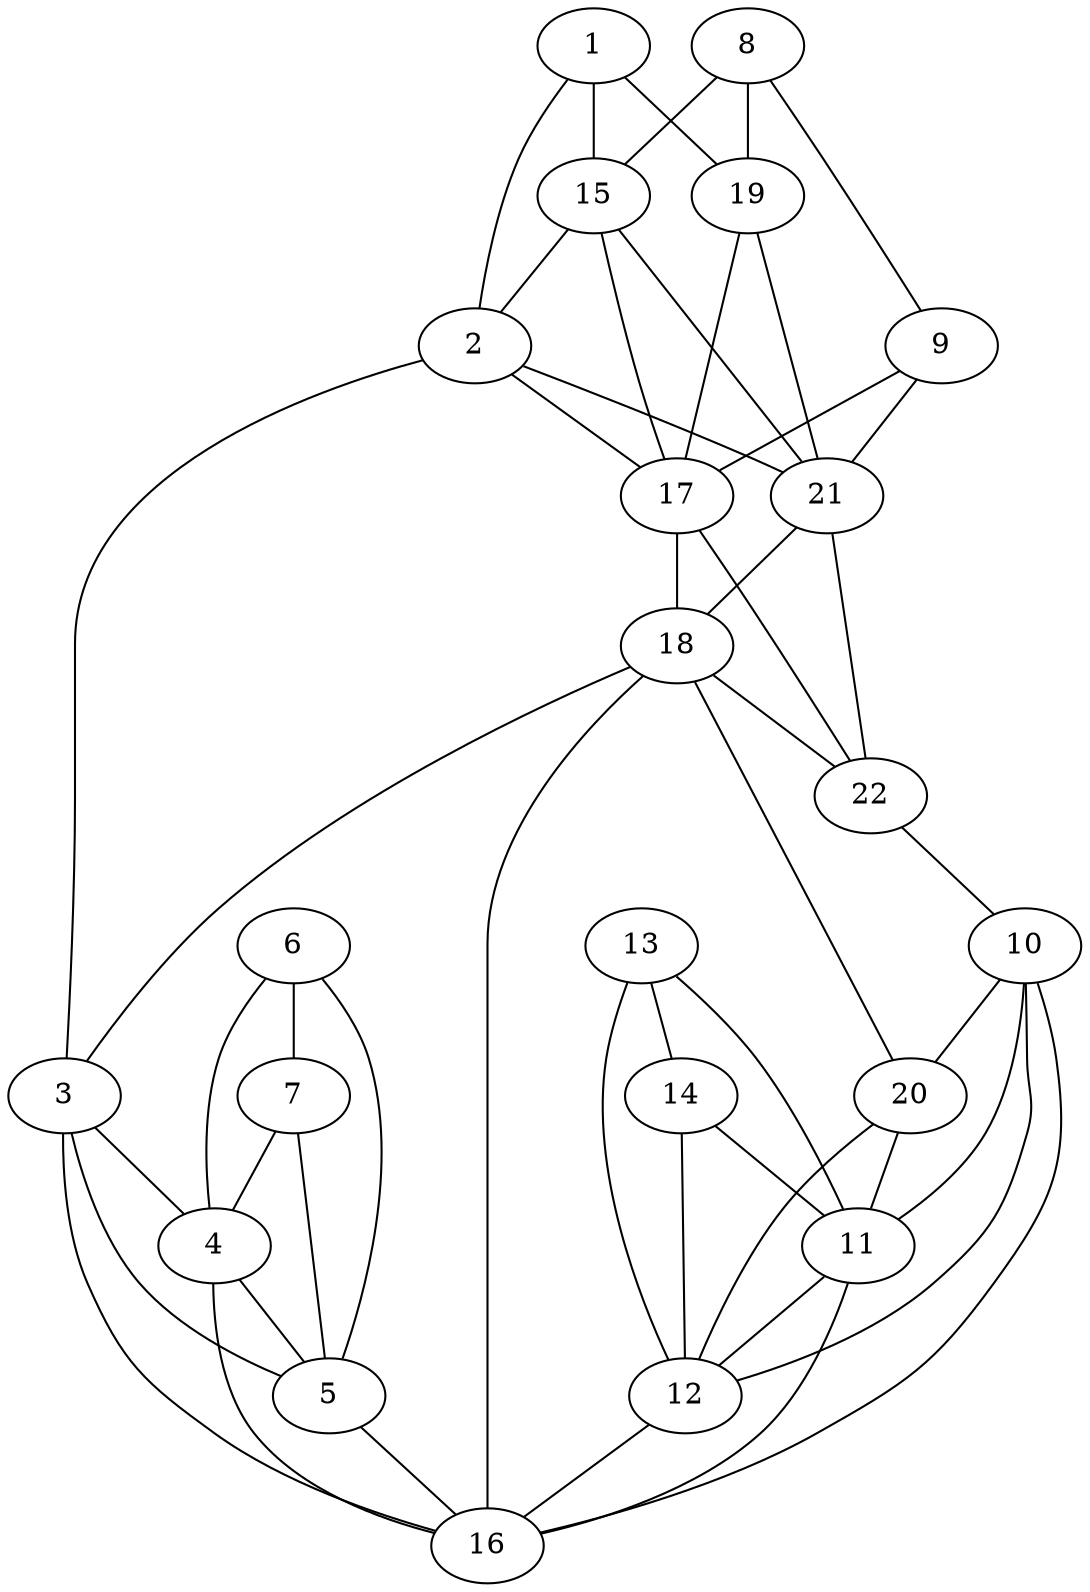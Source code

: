 graph pdb1ftc {
	1	 [aaLength=3,
		sequence=DNC,
		type=0];
	2	 [aaLength=5,
		sequence=DCVEV,
		type=0];
	1 -- 2	 [distance0="13.14636",
		frequency=1,
		type0=1];
	15	 [aaLength=3,
		sequence=FVV,
		type=1];
	1 -- 15	 [distance0="33.34491",
		frequency=1,
		type0=2];
	19	 [aaLength=3,
		sequence=FVV,
		type=1];
	1 -- 19	 [distance0="33.34491",
		frequency=1,
		type0=3];
	17	 [aaLength=3,
		sequence=FYE,
		type=1];
	2 -- 17	 [distance0="27.35977",
		distance1="5.0",
		frequency=2,
		type0=2,
		type1=4];
	21	 [aaLength=3,
		sequence=FYE,
		type=1];
	2 -- 21	 [distance0="27.35977",
		frequency=1,
		type0=3];
	3	 [aaLength=5,
		sequence=LCEPE,
		type=0];
	3 -- 2	 [distance0="30.31337",
		frequency=1,
		type0=3];
	5	 [aaLength=16,
		sequence=EDMQEFIQLNAELAEV,
		type=0];
	3 -- 5	 [distance0="21.56845",
		frequency=1,
		type0=2];
	4	 [aaLength=3,
		sequence=EDE,
		type=0];
	3 -- 4	 [distance0="14.89368",
		frequency=1,
		type0=1];
	16	 [aaLength=3,
		sequence=IFS,
		type=1];
	3 -- 16	 [distance0="5.0",
		frequency=1,
		type0=4];
	4 -- 5	 [distance0="13.44267",
		distance1="2.0",
		frequency=2,
		type0=1,
		type1=4];
	4 -- 16	 [distance0="33.94819",
		frequency=1,
		type0=3];
	5 -- 16	 [distance0="23.39711",
		frequency=1,
		type0=3];
	6	 [aaLength=4,
		sequence=AEDW,
		type=0];
	6 -- 5	 [distance0="37.10229",
		frequency=1,
		type0=2];
	6 -- 4	 [distance0="42.53739",
		frequency=1,
		type0=3];
	7	 [aaLength=4,
		sequence=KLQH,
		type=0];
	6 -- 7	 [distance0="13.99438",
		distance1="5.0",
		frequency=2,
		type0=1,
		type1=4];
	7 -- 5	 [distance0="40.28198",
		frequency=1,
		type0=2];
	7 -- 4	 [distance0="47.37668",
		frequency=1,
		type0=3];
	8	 [aaLength=3,
		sequence=DNC,
		type=0];
	9	 [aaLength=5,
		sequence=DCVEV,
		type=0];
	8 -- 9	 [distance0="17.38388",
		distance1="6.0",
		frequency=2,
		type0=1,
		type1=4];
	8 -- 15	 [distance0="31.55703",
		frequency=1,
		type0=2];
	8 -- 19	 [distance0="31.55703",
		frequency=1,
		type0=3];
	9 -- 17	 [distance0="25.34551",
		frequency=1,
		type0=2];
	9 -- 21	 [distance0="25.34551",
		distance1="5.0",
		frequency=2,
		type0=3,
		type1=4];
	10	 [aaLength=5,
		sequence=LCEPE,
		type=0];
	10 -- 16	 [distance0="28.79135",
		frequency=1,
		type0=3];
	11	 [aaLength=3,
		sequence=EDE,
		type=0];
	10 -- 11	 [distance0="18.77039",
		frequency=1,
		type0=1];
	12	 [aaLength=16,
		sequence=EDMQEFIQLNAELAEV,
		type=0];
	10 -- 12	 [distance0="23.92332",
		frequency=1,
		type0=2];
	20	 [aaLength=3,
		sequence=IFS,
		type=1];
	10 -- 20	 [distance0="5.0",
		frequency=1,
		type0=4];
	11 -- 16	 [distance0="25.13386",
		frequency=1,
		type0=3];
	11 -- 12	 [distance0="7.562821",
		distance1="2.0",
		frequency=2,
		type0=1,
		type1=4];
	12 -- 16	 [distance0="21.23557",
		frequency=1,
		type0=2];
	13	 [aaLength=4,
		sequence=AEDW,
		type=0];
	13 -- 11	 [distance0="40.75035",
		frequency=1,
		type0=3];
	13 -- 12	 [distance0="39.0979",
		frequency=1,
		type0=2];
	14	 [aaLength=4,
		sequence=KLQH,
		type=0];
	13 -- 14	 [distance0="18.73921",
		distance1="5.0",
		frequency=2,
		type0=1,
		type1=4];
	14 -- 11	 [distance0="43.44429",
		frequency=1,
		type0=3];
	14 -- 12	 [distance0="39.58133",
		frequency=1,
		type0=2];
	15 -- 2	 [distance0="10.0",
		frequency=1,
		type0=4];
	15 -- 17	 [distance0="23.0",
		frequency=1,
		type0=2];
	15 -- 21	 [distance0="23.0",
		frequency=1,
		type0=3];
	18	 [aaLength=3,
		sequence=LVI,
		type=1];
	16 -- 18	 [distance0="22.0",
		frequency=1,
		type0=3];
	17 -- 18	 [distance0="7.0",
		distance1="4.0",
		frequency=2,
		type0=2,
		type1=4];
	18 -- 3	 [distance0="9.0",
		frequency=1,
		type0=4];
	22	 [aaLength=3,
		sequence=LVI,
		type=1];
	18 -- 22	 [distance0="0.0",
		frequency=1,
		type0=1];
	19 -- 17	 [distance0="23.0",
		frequency=1,
		type0=2];
	19 -- 21	 [distance0="23.0",
		frequency=1,
		type0=3];
	20 -- 11	 [distance0="0.0",
		frequency=1,
		type0=5];
	20 -- 12	 [distance0="21.23557",
		frequency=1,
		type0=2];
	20 -- 18	 [distance0="22.0",
		frequency=1,
		type0=3];
	21 -- 18	 [distance0="7.0",
		frequency=1,
		type0=2];
	21 -- 22	 [distance0="7.0",
		distance1="4.0",
		frequency=2,
		type0=3,
		type1=4];
	22 -- 10	 [distance0="9.0",
		frequency=1,
		type0=4];
	22 -- 17	 [distance0="7.0",
		frequency=1,
		type0=2];
}
